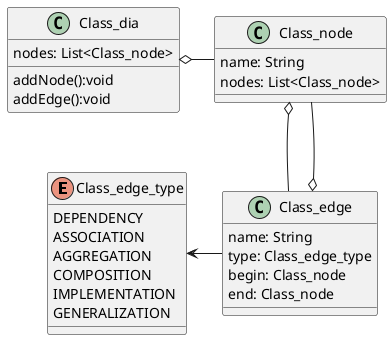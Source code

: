 @startuml

' Из обсуждения:
' - на диа. классов бывают пространства имён;
' -

' -----------------------------------------------

enum Class_edge_type {
    DEPENDENCY
    ASSOCIATION
    AGGREGATION
    COMPOSITION
    IMPLEMENTATION
    GENERALIZATION
}

' -----------------------------------------------

class Class_dia {
    nodes: List<Class_node>

    addNode():void
    addEdge():void
}

' -----------------------------------------------

class Class_node {
    name: String
    nodes: List<Class_node>
}

class Class_edge {
    name: String
    type: Class_edge_type
    begin: Class_node
    end: Class_node
}

' -----------------------------------------------

' left to right direction

Class_dia o-r- Class_node

Class_edge -l-> Class_edge_type
Class_edge o-d- Class_node
Class_edge -u-o Class_node

@enduml